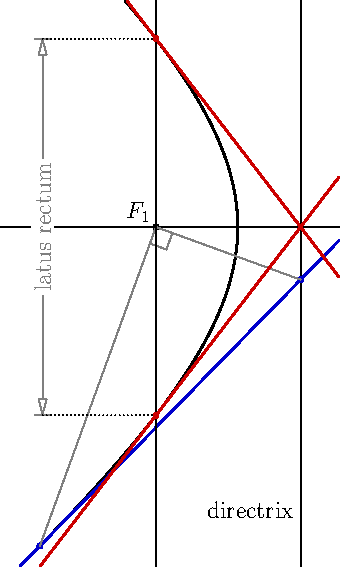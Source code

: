     import geometry; size(0,10cm);
    pen bl=0.8blue, re=0.8*red;
    draw(box((-2.25,-1.5),(-0.75,1)), invisible);
    hyperbola h=hyperbola(origin,1.2,1);
    draw((path)h, linewidth(bp));
    draw("directrix", h.D1); dot("$F_1$", h.F1, NW);

    line axis=line(h.F1,h.F2); draw(axis);
    point M=point(h,angabscissa(70)); dot(M, bl);
    line tgt=tangent(h,angabscissa(70)); draw(tgt, bp+bl);
    point P=intersectionpoint(tgt,h.D1); dot(P, bl);
    draw(P--h.F1--M, grey); markrightangle(P,h.F1,M, grey);

    line lr=perpendicular(h.F1, axis); draw(lr);
    point[] plr=intersectionpoints(h,lr);
    dot(plr, re);
    distance(Label("latus rectum",Fill(white)),
    plr[0], plr[1], -2cm, grey, dotted);
    for (int i=0; i < 2; ++i) {
      draw(tangents(h,plr[i])[0], bp+re); }
